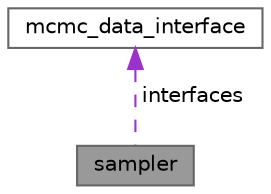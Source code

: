 digraph "sampler"
{
 // LATEX_PDF_SIZE
  bgcolor="transparent";
  edge [fontname=Helvetica,fontsize=10,labelfontname=Helvetica,labelfontsize=10];
  node [fontname=Helvetica,fontsize=10,shape=box,height=0.2,width=0.4];
  Node1 [label="sampler",height=0.2,width=0.4,color="gray40", fillcolor="grey60", style="filled", fontcolor="black",tooltip=" "];
  Node2 -> Node1 [dir="back",color="darkorchid3",style="dashed",label=" interfaces" ];
  Node2 [label="mcmc_data_interface",height=0.2,width=0.4,color="gray40", fillcolor="white", style="filled",URL="$classmcmc__data__interface.html",tooltip=" "];
}
